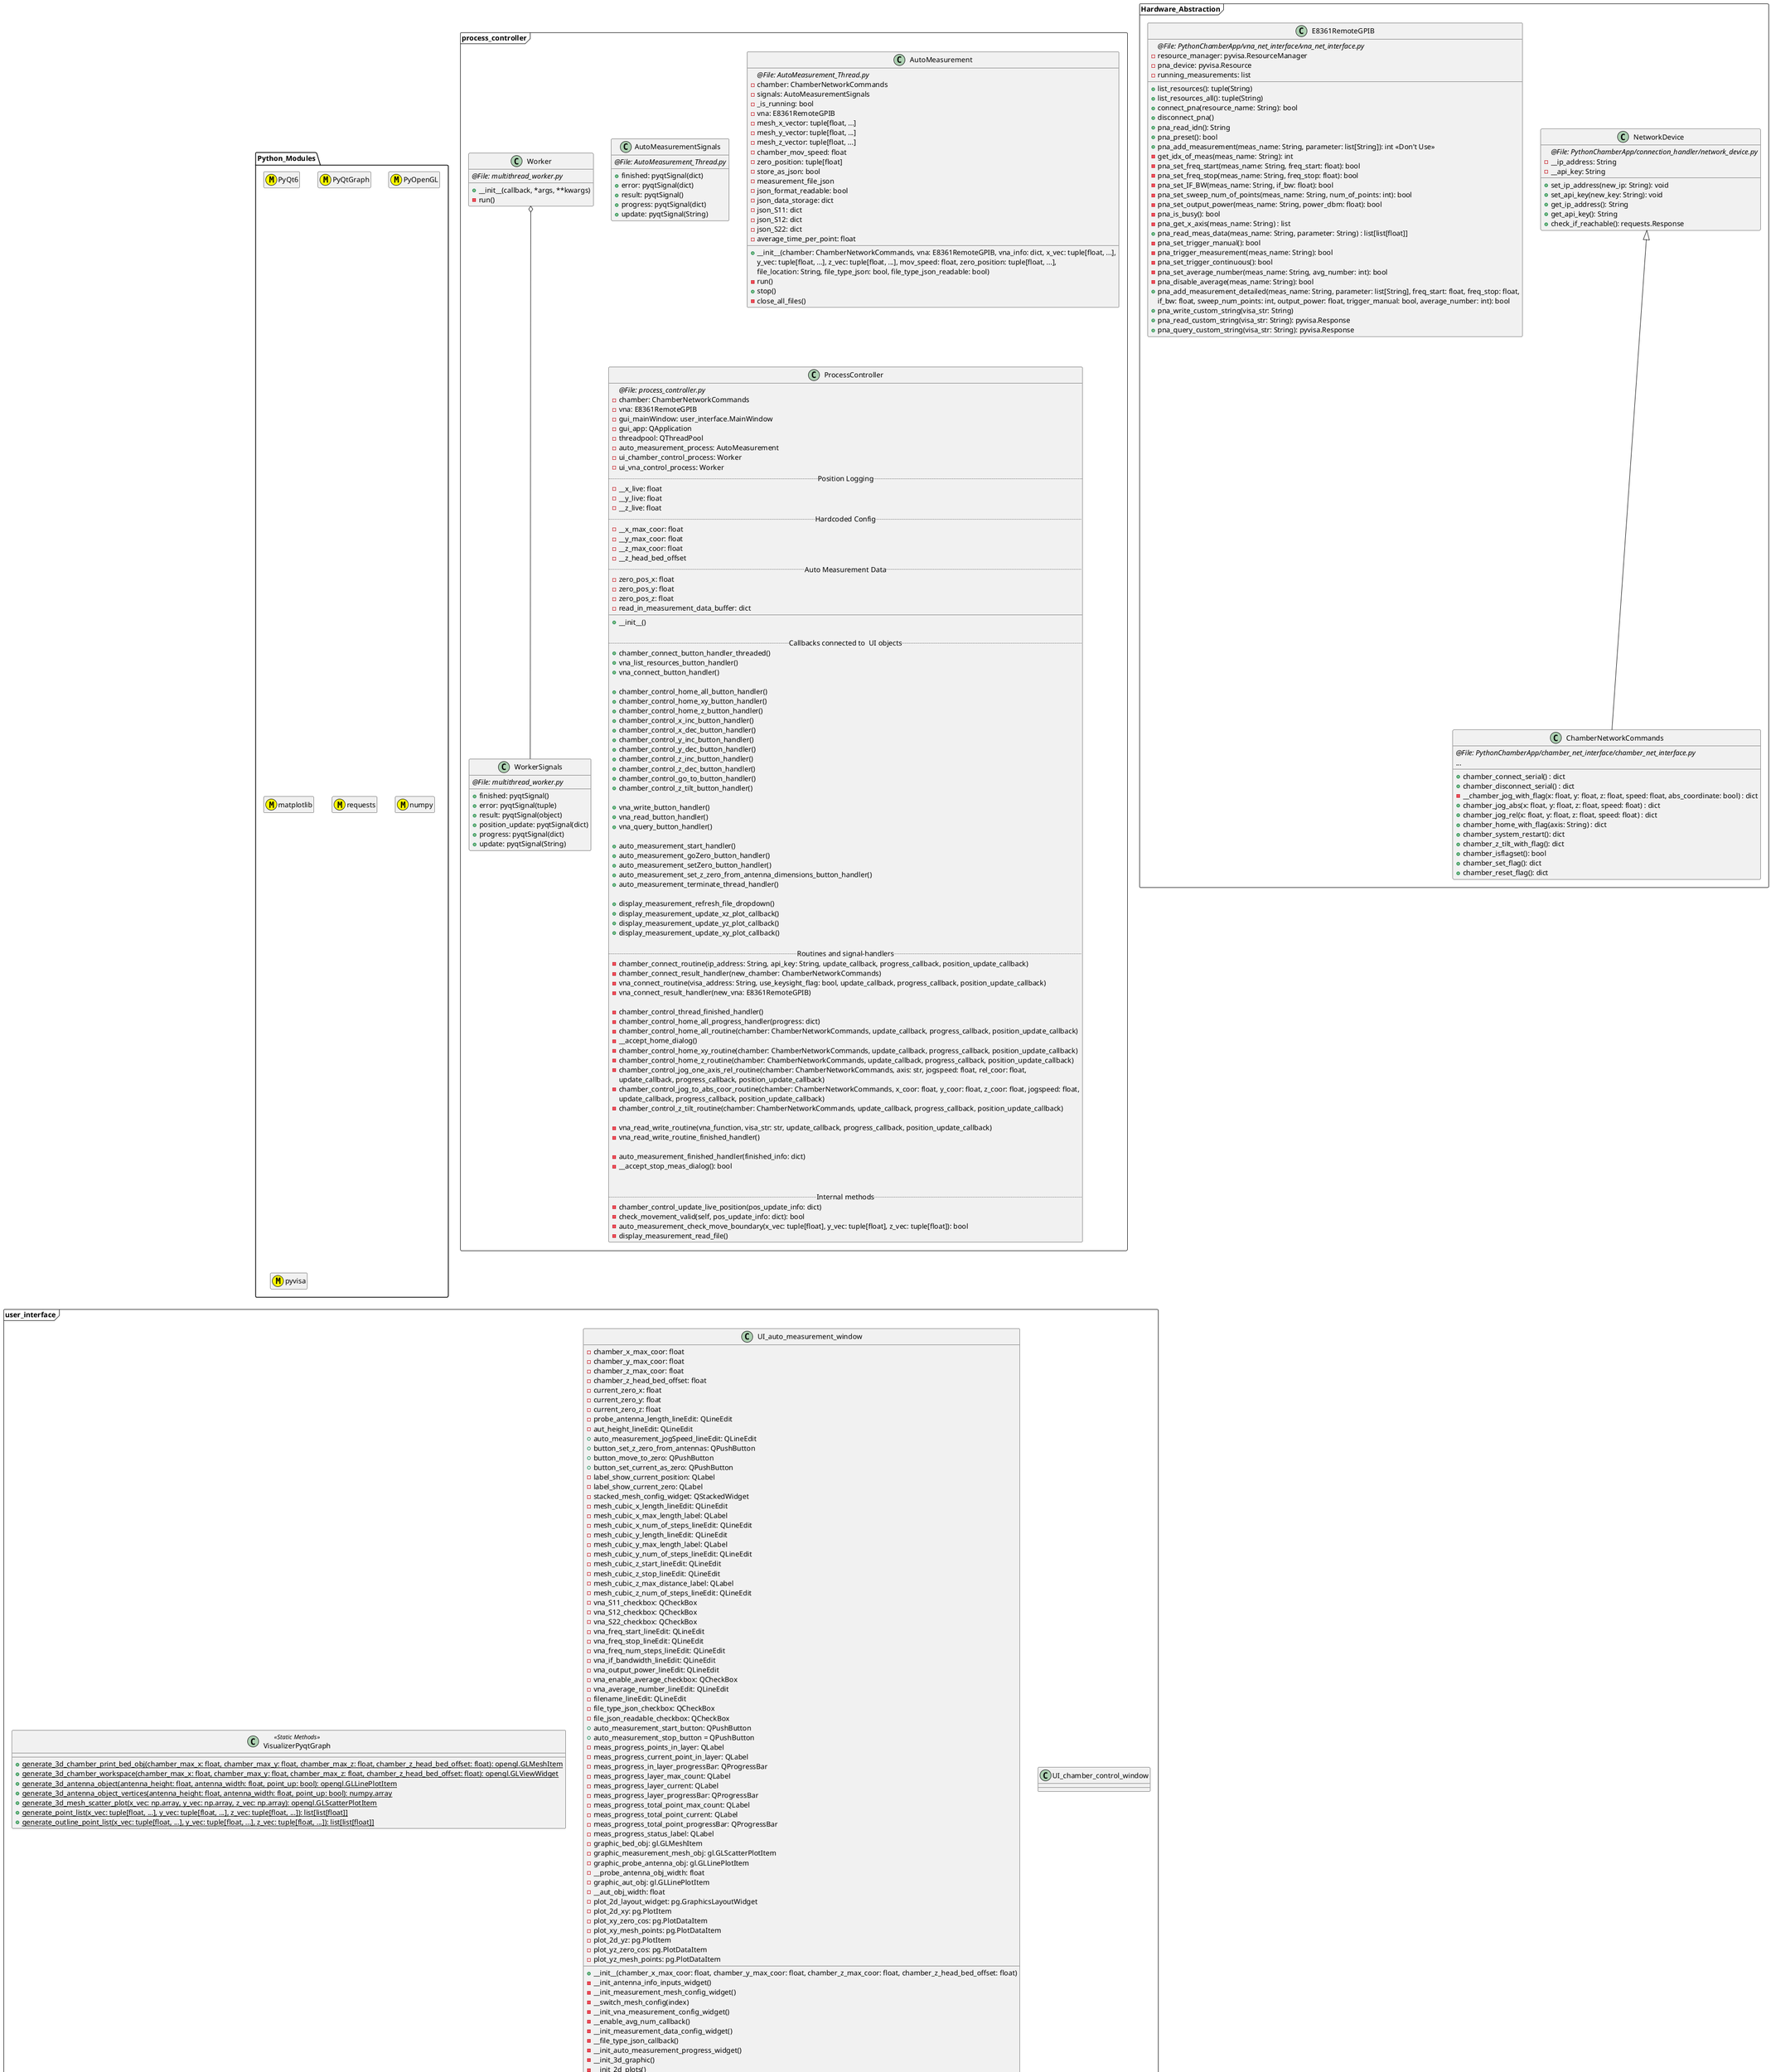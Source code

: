 @startuml
'https://plantuml.com/class-diagram

'Python Modules'
package Python_Modules {
    class PyQt6 << (M, yellow) >>
    hide PyQt6 members
    class PyQtGraph << (M, yellow) >>
    hide PyQtGraph members
    class PyOpenGL << (M, yellow) >>
    hide PyOpenGL members
    class matplotlib << (M, yellow) >>
    hide matplotlib members
    class requests << (M, yellow) >>
    hide requests members
    class numpy << (M, yellow) >>
    hide numpy members
    class pyvisa << (M, yellow) >>
    hide pyvisa members
}

'Grouping' || 'Class definitions'
package Hardware_Abstraction <<Frame>> {
    class NetworkDevice {
        {abstract}@File: PythonChamberApp/connection_handler/network_device.py
        - __ip_address: String
        - __api_key: String
        __
        'methods'
        + set_ip_address(new_ip: String): void
        + set_api_key(new_key: String): void
        + get_ip_address(): String
        + get_api_key(): String
        + check_if_reachable(): requests.Response
    }

    class ChamberNetworkCommands {
        {abstract}@File: PythonChamberApp/chamber_net_interface/chamber_net_interface.py
        ...
        __
        'methods'
        + chamber_connect_serial() : dict
        + chamber_disconnect_serial() : dict
        - __chamber_jog_with_flag(x: float, y: float, z: float, speed: float, abs_coordinate: bool) : dict
        + chamber_jog_abs(x: float, y: float, z: float, speed: float) : dict
        + chamber_jog_rel(x: float, y: float, z: float, speed: float) : dict
        + chamber_home_with_flag(axis: String) : dict
        + chamber_system_restart(): dict
        + chamber_z_tilt_with_flag(): dict
        + chamber_isflagset(): bool
        + chamber_set_flag(): dict
        + chamber_reset_flag(): dict
    }

    class E8361RemoteGPIB {
        {abstract}@File: PythonChamberApp/vna_net_interface/vna_net_interface.py
        - resource_manager: pyvisa.ResourceManager
        - pna_device: pyvisa.Resource
        - running_measurements: list
        __
        'methods'
        + list_resources(): tuple(String)
        + list_resources_all(): tuple(String)
        + connect_pna(resource_name: String): bool
        + disconnect_pna()
        + pna_read_idn(): String
        + pna_preset(): bool
        + pna_add_measurement(meas_name: String, parameter: list[String]): int <<Don't Use>>
        - get_idx_of_meas(meas_name: String): int
        - pna_set_freq_start(meas_name: String, freq_start: float): bool
        - pna_set_freq_stop(meas_name: String, freq_stop: float): bool
        - pna_set_IF_BW(meas_name: String, if_bw: float): bool
        - pna_set_sweep_num_of_points(meas_name: String, num_of_points: int): bool
        - pna_set_output_power(meas_name: String, power_dbm: float): bool
        - pna_is_busy(): bool
        - pna_get_x_axis(meas_name: String) : list
        + pna_read_meas_data(meas_name: String, parameter: String) : list[list[float]]
        - pna_set_trigger_manual(): bool
        - pna_trigger_measurement(meas_name: String): bool
        - pna_set_trigger_continuous(): bool
        - pna_set_average_number(meas_name: String, avg_number: int): bool
        - pna_disable_average(meas_name: String): bool
        + pna_add_measurement_detailed(meas_name: String, parameter: list[String], freq_start: float, freq_stop: float,
                                             if_bw: float, sweep_num_points: int, output_power: float, trigger_manual: bool, average_number: int): bool
        + pna_write_custom_string(visa_str: String)
        + pna_read_custom_string(visa_str: String): pyvisa.Response
        + pna_query_custom_string(visa_str: String): pyvisa.Response
    }

}

package process_controller <<Frame>>  {
    class AutoMeasurementSignals {
        {abstract}@File: AutoMeasurement_Thread.py
        + finished: pyqtSignal(dict)
        + error: pyqtSignal(dict)
        + result: pyqtSignal()
        + progress: pyqtSignal(dict)
        + update: pyqtSignal(String)
    }

    class AutoMeasurement {
        {abstract}@File: AutoMeasurement_Thread.py
        - chamber: ChamberNetworkCommands
        - signals: AutoMeasurementSignals
        - _is_running: bool
        - vna: E8361RemoteGPIB
        - mesh_x_vector: tuple[float, ...]
        - mesh_y_vector: tuple[float, ...]
        - mesh_z_vector: tuple[float, ...]
        - chamber_mov_speed: float
        - zero_position: tuple[float]
        - store_as_json: bool
        - measurement_file_json
        - json_format_readable: bool
        - json_data_storage: dict
        - json_S11: dict
        - json_S12: dict
        - json_S22: dict
        - average_time_per_point: float
        __
        'methods'
        + __init__(chamber: ChamberNetworkCommands, vna: E8361RemoteGPIB, vna_info: dict, x_vec: tuple[float, ...],
                 y_vec: tuple[float, ...], z_vec: tuple[float, ...], mov_speed: float, zero_position: tuple[float, ...],
                 file_location: String, file_type_json: bool, file_type_json_readable: bool)
        - run()
        + stop()
        - close_all_files()
    }

    class WorkerSignals {
        {abstract}@File: multithread_worker.py
        + finished: pyqtSignal()
        + error: pyqtSignal(tuple)
        + result: pyqtSignal(object)
        + position_update: pyqtSignal(dict)
        + progress: pyqtSignal(dict)
        + update: pyqtSignal(String)
    }

    class Worker {
        {abstract}@File: multithread_worker.py
        __
        'methods'
        + __init__(callback, *args, **kwargs)
        - run()
    }

    class ProcessController {
        {abstract}@File: process_controller.py
        - chamber: ChamberNetworkCommands
        - vna: E8361RemoteGPIB
        - gui_mainWindow: user_interface.MainWindow
        - gui_app: QApplication
        - threadpool: QThreadPool
        - auto_measurement_process: AutoMeasurement
        - ui_chamber_control_process: Worker
        - ui_vna_control_process: Worker
        .. Position Logging ..
        - __x_live: float
        - __y_live: float
        - __z_live: float
        .. Hardcoded Config ..
        - __x_max_coor: float
        - __y_max_coor: float
        - __z_max_coor: float
        - __z_head_bed_offset
        .. Auto Measurement Data ..
        - zero_pos_x: float
        - zero_pos_y: float
        - zero_pos_z: float
        - read_in_measurement_data_buffer: dict
        __
        'methods'
        + __init__()

        .. Callbacks connected to  UI objects ..
        + chamber_connect_button_handler_threaded()
        + vna_list_resources_button_handler()
        + vna_connect_button_handler()

        + chamber_control_home_all_button_handler()
        + chamber_control_home_xy_button_handler()
        + chamber_control_home_z_button_handler()
        + chamber_control_x_inc_button_handler()
        + chamber_control_x_dec_button_handler()
        + chamber_control_y_inc_button_handler()
        + chamber_control_y_dec_button_handler()
        + chamber_control_z_inc_button_handler()
        + chamber_control_z_dec_button_handler()
        + chamber_control_go_to_button_handler()
        + chamber_control_z_tilt_button_handler()

        + vna_write_button_handler()
        + vna_read_button_handler()
        + vna_query_button_handler()

        + auto_measurement_start_handler()
        + auto_measurement_goZero_button_handler()
        + auto_measurement_setZero_button_handler()
        + auto_measurement_set_z_zero_from_antenna_dimensions_button_handler()
        + auto_measurement_terminate_thread_handler()

        + display_measurement_refresh_file_dropdown()
        + display_measurement_update_xz_plot_callback()
        + display_measurement_update_yz_plot_callback()
        + display_measurement_update_xy_plot_callback()

        .. Routines and signal-handlers ..
        - chamber_connect_routine(ip_address: String, api_key: String, update_callback, progress_callback, position_update_callback)
        - chamber_connect_result_handler(new_chamber: ChamberNetworkCommands)
        - vna_connect_routine(visa_address: String, use_keysight_flag: bool, update_callback, progress_callback, position_update_callback)
        - vna_connect_result_handler(new_vna: E8361RemoteGPIB)

        - chamber_control_thread_finished_handler()
        - chamber_control_home_all_progress_handler(progress: dict)
        - chamber_control_home_all_routine(chamber: ChamberNetworkCommands, update_callback, progress_callback, position_update_callback)
        - __accept_home_dialog()
        - chamber_control_home_xy_routine(chamber: ChamberNetworkCommands, update_callback, progress_callback, position_update_callback)
        - chamber_control_home_z_routine(chamber: ChamberNetworkCommands, update_callback, progress_callback, position_update_callback)
        - chamber_control_jog_one_axis_rel_routine(chamber: ChamberNetworkCommands, axis: str, jogspeed: float, rel_coor: float,
        update_callback, progress_callback, position_update_callback)
        - chamber_control_jog_to_abs_coor_routine(chamber: ChamberNetworkCommands, x_coor: float, y_coor: float, z_coor: float, jogspeed: float,
        update_callback, progress_callback, position_update_callback)
        - chamber_control_z_tilt_routine(chamber: ChamberNetworkCommands, update_callback, progress_callback, position_update_callback)

        - vna_read_write_routine(vna_function, visa_str: str, update_callback, progress_callback, position_update_callback)
        - vna_read_write_routine_finished_handler()

        - auto_measurement_finished_handler(finished_info: dict)
        - __accept_stop_meas_dialog(): bool


        .. Internal methods ..
        - chamber_control_update_live_position(pos_update_info: dict)
        - check_movement_valid(self, pos_update_info: dict): bool
        - auto_measurement_check_move_boundary(x_vec: tuple[float], y_vec: tuple[float], z_vec: tuple[float]): bool
        - display_measurement_read_file()
    }
}

package user_interface <<Frame>> {
    class VisualizerPyqtGraph <<Static Methods>>{
        {static} + generate_3d_chamber_print_bed_obj(chamber_max_x: float, chamber_max_y: float, chamber_max_z: float, chamber_z_head_bed_offset: float): opengl.GLMeshItem
        {static} + generate_3d_chamber_workspace(chamber_max_x: float, chamber_max_y: float, chamber_max_z: float, chamber_z_head_bed_offset: float): opengl.GLViewWidget
        {static} + generate_3d_antenna_object(antenna_height: float, antenna_width: float, point_up: bool): opengl.GLLinePlotItem
        {static} + generate_3d_antenna_object_vertices(antenna_height: float, antenna_width: float, point_up: bool): numpy.array
        {static} + generate_3d_mesh_scatter_plot(x_vec: np.array, y_vec: np.array, z_vec: np.array): opengl.GLScatterPlotItem
        {static} + generate_point_list(x_vec: tuple[float, ...], y_vec: tuple[float, ...], z_vec: tuple[float, ...]): list[list[float]]
        {static} + generate_outline_point_list(x_vec: tuple[float, ...], y_vec: tuple[float, ...], z_vec: tuple[float, ...]): list[list[float]]
    }

    class UI_auto_measurement_window {
        - chamber_x_max_coor: float
        - chamber_y_max_coor: float
        - chamber_z_max_coor: float
        - chamber_z_head_bed_offset: float
        - current_zero_x: float
        - current_zero_y: float
        - current_zero_z: float
        - probe_antenna_length_lineEdit: QLineEdit
        - aut_height_lineEdit: QLineEdit
        + auto_measurement_jogSpeed_lineEdit: QLineEdit
        + button_set_z_zero_from_antennas: QPushButton
        + button_move_to_zero: QPushButton
        + button_set_current_as_zero: QPushButton
        - label_show_current_position: QLabel
        - label_show_current_zero: QLabel
        - stacked_mesh_config_widget: QStackedWidget
        - mesh_cubic_x_length_lineEdit: QLineEdit
        - mesh_cubic_x_max_length_label: QLabel
        - mesh_cubic_x_num_of_steps_lineEdit: QLineEdit
        - mesh_cubic_y_length_lineEdit: QLineEdit
        - mesh_cubic_y_max_length_label: QLabel
        - mesh_cubic_y_num_of_steps_lineEdit: QLineEdit
        - mesh_cubic_z_start_lineEdit: QLineEdit
        - mesh_cubic_z_stop_lineEdit: QLineEdit
        - mesh_cubic_z_max_distance_label: QLabel
        - mesh_cubic_z_num_of_steps_lineEdit: QLineEdit
        - vna_S11_checkbox: QCheckBox
        - vna_S12_checkbox: QCheckBox
        - vna_S22_checkbox: QCheckBox
        - vna_freq_start_lineEdit: QLineEdit
        - vna_freq_stop_lineEdit: QLineEdit
        - vna_freq_num_steps_lineEdit: QLineEdit
        - vna_if_bandwidth_lineEdit: QLineEdit
        - vna_output_power_lineEdit: QLineEdit
        - vna_enable_average_checkbox: QCheckBox
        - vna_average_number_lineEdit: QLineEdit
        - filename_lineEdit: QLineEdit
        - file_type_json_checkbox: QCheckBox
        - file_json_readable_checkbox: QCheckBox
        + auto_measurement_start_button: QPushButton
        + auto_measurement_stop_button = QPushButton
        - meas_progress_points_in_layer: QLabel
        - meas_progress_current_point_in_layer: QLabel
        - meas_progress_in_layer_progressBar: QProgressBar
        - meas_progress_layer_max_count: QLabel
        - meas_progress_layer_current: QLabel
        - meas_progress_layer_progressBar: QProgressBar
        - meas_progress_total_point_max_count: QLabel
        - meas_progress_total_point_current: QLabel
        - meas_progress_total_point_progressBar: QProgressBar
        - meas_progress_status_label: QLabel
        - graphic_bed_obj: gl.GLMeshItem
        - graphic_measurement_mesh_obj: gl.GLScatterPlotItem
        - graphic_probe_antenna_obj: gl.GLLinePlotItem
        - __probe_antenna_obj_width: float
        - graphic_aut_obj: gl.GLLinePlotItem
        - __aut_obj_width: float
        - plot_2d_layout_widget: pg.GraphicsLayoutWidget
        - plot_2d_xy: pg.PlotItem
        - plot_xy_zero_cos: pg.PlotDataItem
        - plot_xy_mesh_points: pg.PlotDataItem
        - plot_2d_yz: pg.PlotItem
        - plot_yz_zero_cos: pg.PlotDataItem
        - plot_yz_mesh_points: pg.PlotDataItem
        __
        'methods'
        + __init__(chamber_x_max_coor: float, chamber_y_max_coor: float, chamber_z_max_coor: float, chamber_z_head_bed_offset: float)
        - __init_antenna_info_inputs_widget()
        - __init_measurement_mesh_config_widget()
        - __switch_mesh_config(index)
        - __init_vna_measurement_config_widget()
        - __enable_avg_num_callback()
        - __init_measurement_data_config_widget()
        - __file_type_json_callback()
        - __init_auto_measurement_progress_widget()
        - __init_3d_graphic()
        - __init_2d_plots()
        + update_2d_plots()
        + update_live_coor_display(new_x: float, new_y: float, new_z: float)
        + update_current_zero_pos(new_x: float, new_y: float, new_z: float)
        - update_mesh_max_input_labels()
        - update_mesh_display()
        + update_auto_measurement_progress_state(state_info: dict)
        + get_mesh_cubic_data(): dict
        + get_probe_antenna_length(): float
        + get_aut_height(): float
        + get_auto_measurement_jogspeed(): float
        + get_new_filename(): String
        + disable_chamber_move_interaction()
        + enable_chamber_move_interaction()
        + get_vna_configuration(): dict
        + get_is_file_json(): bool
        + get_is_file_json_readable(): bool
    }

    class UI_chamber_control_window {

    }

    class UI_config_window {

    }

    class UI_display_measurement_window {

    }

    class MainWindow {

    }

    class UI_vna_control_window {

    }
}

'Class relations'
NetworkDevice <|-- ChamberNetworkCommands
Worker o-- WorkerSignals



@enduml